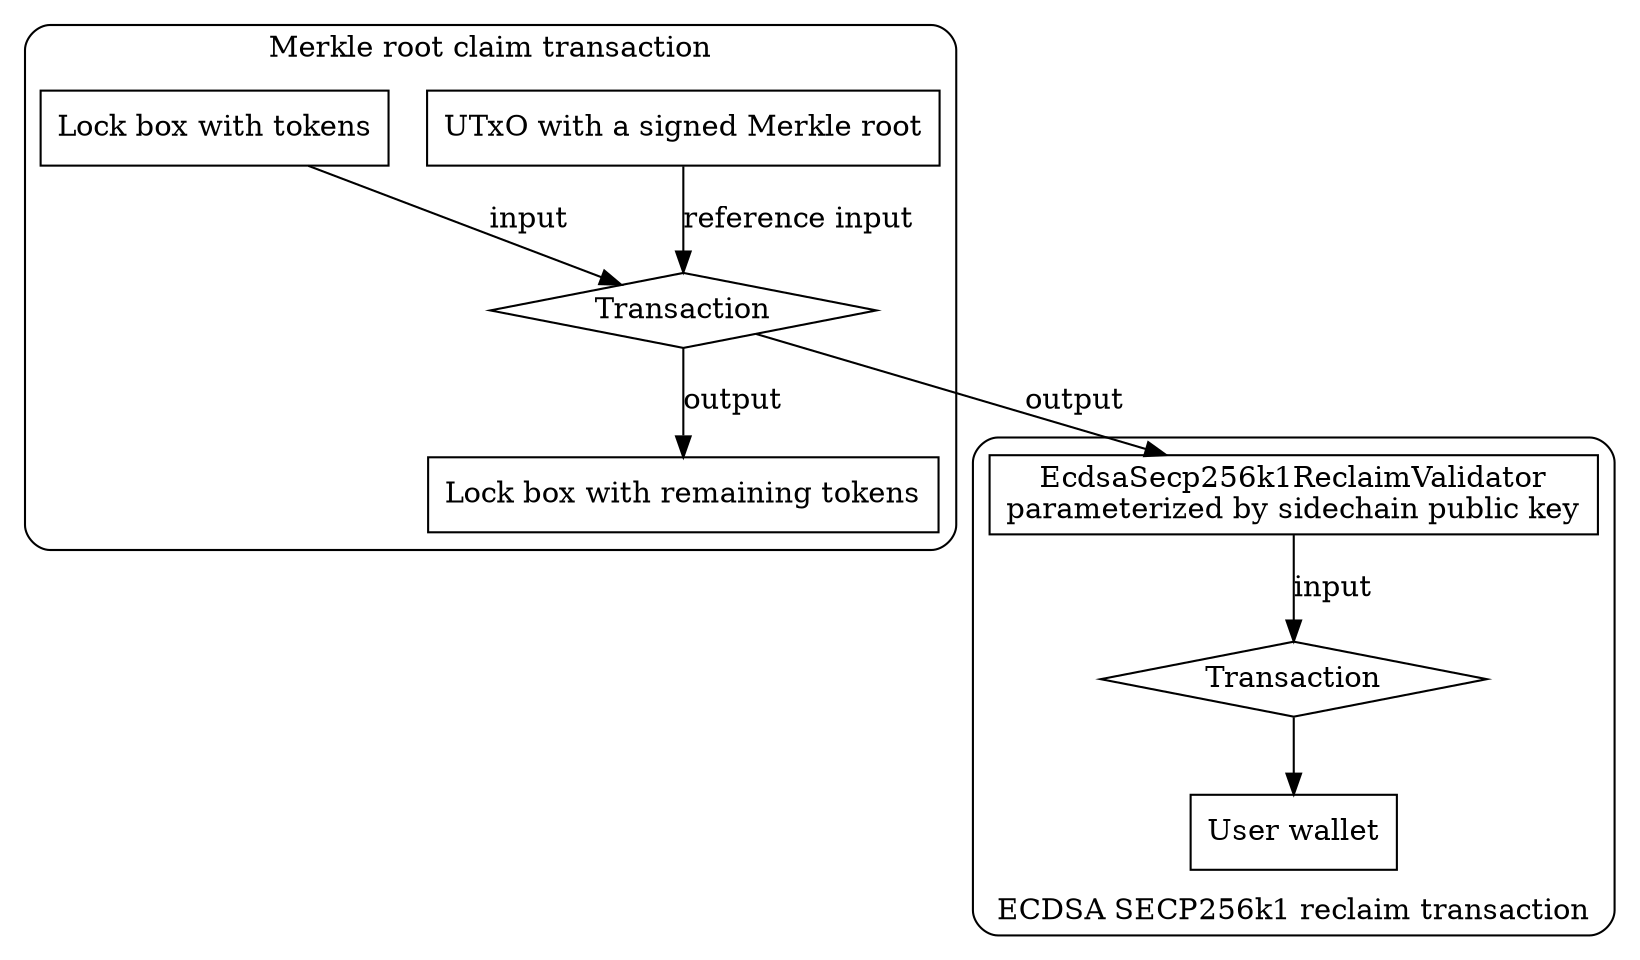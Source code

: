 digraph {
  node [shape=record]

  InputMerkleRoot [ label = "UTxO with a signed Merkle root"];
  UserWallet [label = "User wallet"];
  InputLockBox [label = "Lock box with tokens"];
  OutputLockBox [label = "Lock box with remaining tokens"];
  EcdsaSecp256k1ReclaimValidator [ label="EcdsaSecp256k1ReclaimValidator\nparameterized by sidechain public key"];

  MerkleRootClaimingTx [ label = "Transaction", shape=diamond];
  EcdsaSecp256k1ReclaimTx [ label = "Transaction", shape=diamond];

  subgraph cluster_MerkleRootClaiming {
    label="Merkle root claim transaction"
    style=rounded

    InputMerkleRoot -> MerkleRootClaimingTx [ label = "reference input" ];
    InputLockBox -> MerkleRootClaimingTx [ label = "input" ];
    MerkleRootClaimingTx -> OutputLockBox [ label = "output" ];
  }

  MerkleRootClaimingTx -> EcdsaSecp256k1ReclaimValidator [ label = "output" ];

  subgraph cluster_EcdsaSecp256k1Reclaim {
    label="ECDSA SECP256k1 reclaim transaction"
    labelloc="bot"
    style=rounded
    EcdsaSecp256k1ReclaimValidator -> EcdsaSecp256k1ReclaimTx [ label = "input" ];
    EcdsaSecp256k1ReclaimTx ->  UserWallet;
  }
}
